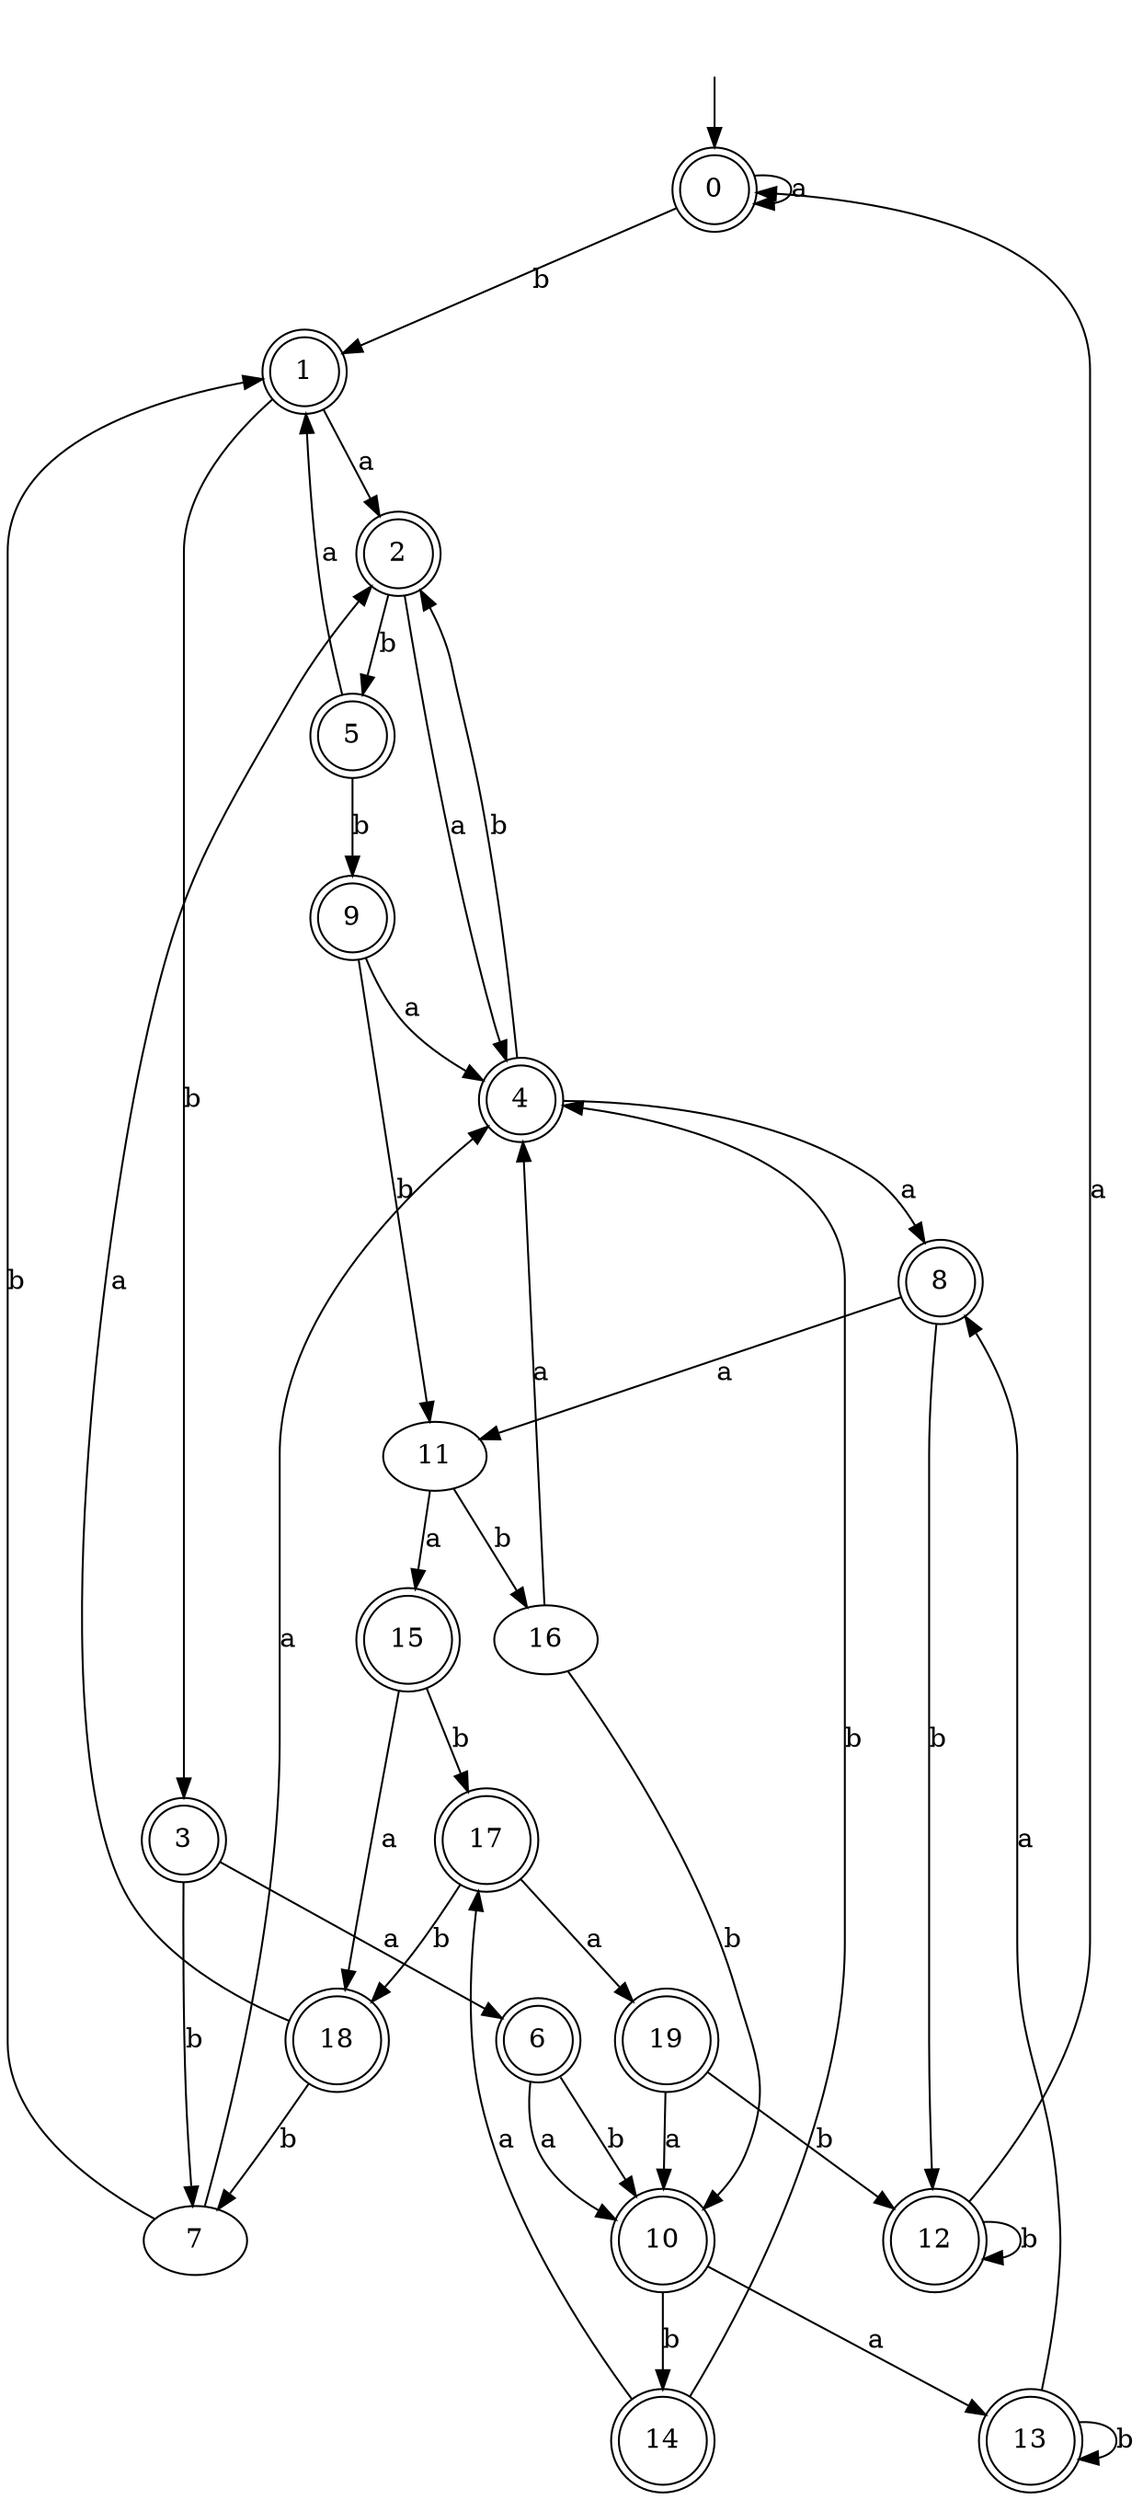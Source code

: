 digraph RandomDFA {
  __start0 [label="", shape=none];
  __start0 -> 0 [label=""];
  0 [shape=circle] [shape=doublecircle]
  0 -> 0 [label="a"]
  0 -> 1 [label="b"]
  1 [shape=doublecircle]
  1 -> 2 [label="a"]
  1 -> 3 [label="b"]
  2 [shape=doublecircle]
  2 -> 4 [label="a"]
  2 -> 5 [label="b"]
  3 [shape=doublecircle]
  3 -> 6 [label="a"]
  3 -> 7 [label="b"]
  4 [shape=doublecircle]
  4 -> 8 [label="a"]
  4 -> 2 [label="b"]
  5 [shape=doublecircle]
  5 -> 1 [label="a"]
  5 -> 9 [label="b"]
  6 [shape=doublecircle]
  6 -> 10 [label="a"]
  6 -> 10 [label="b"]
  7
  7 -> 4 [label="a"]
  7 -> 1 [label="b"]
  8 [shape=doublecircle]
  8 -> 11 [label="a"]
  8 -> 12 [label="b"]
  9 [shape=doublecircle]
  9 -> 4 [label="a"]
  9 -> 11 [label="b"]
  10 [shape=doublecircle]
  10 -> 13 [label="a"]
  10 -> 14 [label="b"]
  11
  11 -> 15 [label="a"]
  11 -> 16 [label="b"]
  12 [shape=doublecircle]
  12 -> 0 [label="a"]
  12 -> 12 [label="b"]
  13 [shape=doublecircle]
  13 -> 8 [label="a"]
  13 -> 13 [label="b"]
  14 [shape=doublecircle]
  14 -> 17 [label="a"]
  14 -> 4 [label="b"]
  15 [shape=doublecircle]
  15 -> 18 [label="a"]
  15 -> 17 [label="b"]
  16
  16 -> 4 [label="a"]
  16 -> 10 [label="b"]
  17 [shape=doublecircle]
  17 -> 19 [label="a"]
  17 -> 18 [label="b"]
  18 [shape=doublecircle]
  18 -> 2 [label="a"]
  18 -> 7 [label="b"]
  19 [shape=doublecircle]
  19 -> 10 [label="a"]
  19 -> 12 [label="b"]
}
